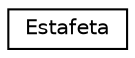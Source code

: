 digraph "Graphical Class Hierarchy"
{
 // LATEX_PDF_SIZE
  edge [fontname="Helvetica",fontsize="10",labelfontname="Helvetica",labelfontsize="10"];
  node [fontname="Helvetica",fontsize="10",shape=record];
  rankdir="LR";
  Node0 [label="Estafeta",height=0.2,width=0.4,color="black", fillcolor="white", style="filled",URL="$class_estafeta.html",tooltip=" "];
}
